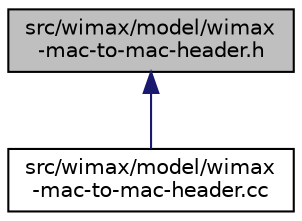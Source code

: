 digraph "src/wimax/model/wimax-mac-to-mac-header.h"
{
 // LATEX_PDF_SIZE
  edge [fontname="Helvetica",fontsize="10",labelfontname="Helvetica",labelfontsize="10"];
  node [fontname="Helvetica",fontsize="10",shape=record];
  Node1 [label="src/wimax/model/wimax\l-mac-to-mac-header.h",height=0.2,width=0.4,color="black", fillcolor="grey75", style="filled", fontcolor="black",tooltip=" "];
  Node1 -> Node2 [dir="back",color="midnightblue",fontsize="10",style="solid",fontname="Helvetica"];
  Node2 [label="src/wimax/model/wimax\l-mac-to-mac-header.cc",height=0.2,width=0.4,color="black", fillcolor="white", style="filled",URL="$wimax-mac-to-mac-header_8cc.html",tooltip=" "];
}
